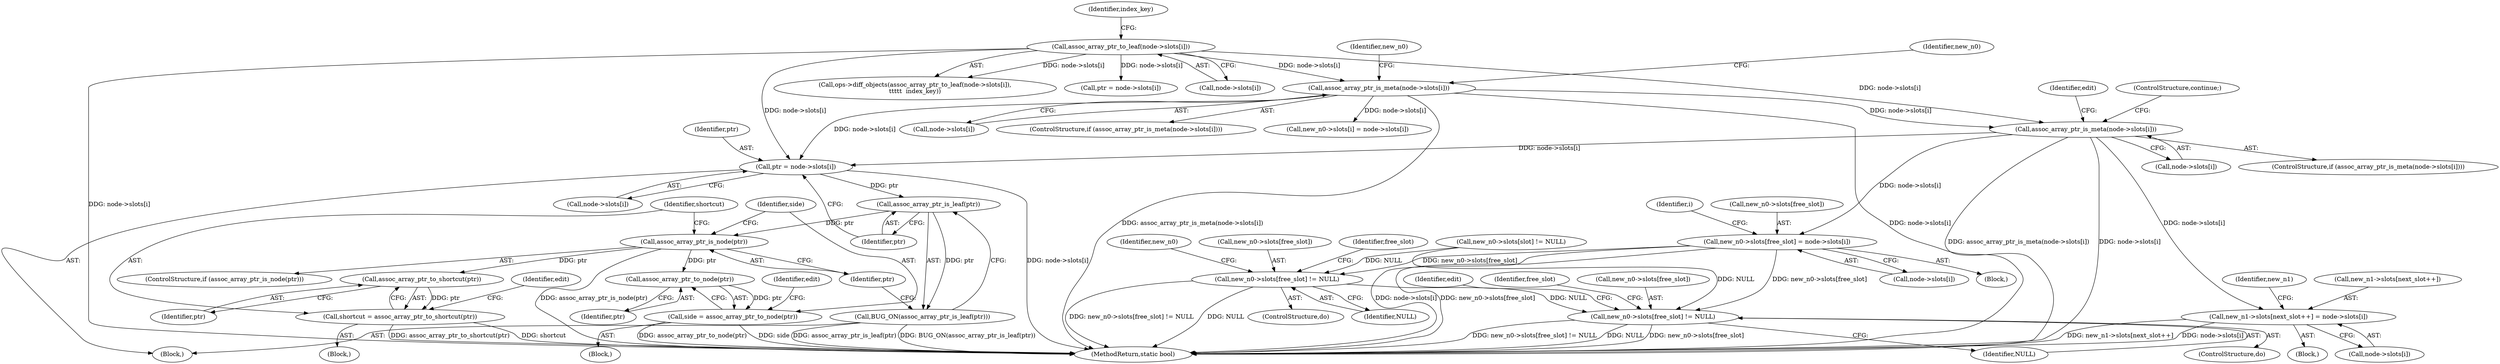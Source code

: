 digraph "0_linux_8d4a2ec1e0b41b0cf9a0c5cd4511da7f8e4f3de2@array" {
"1000605" [label="(Call,assoc_array_ptr_is_meta(node->slots[i]))"];
"1001020" [label="(Call,assoc_array_ptr_to_leaf(node->slots[i]))"];
"1000546" [label="(Call,assoc_array_ptr_is_meta(node->slots[i]))"];
"1000621" [label="(Call,new_n1->slots[next_slot++] = node->slots[i])"];
"1000650" [label="(Call,new_n0->slots[free_slot] = node->slots[i])"];
"1000643" [label="(Call,new_n0->slots[free_slot] != NULL)"];
"1000678" [label="(Call,new_n0->slots[free_slot] != NULL)"];
"1000747" [label="(Call,ptr = node->slots[i])"];
"1000755" [label="(Call,assoc_array_ptr_is_leaf(ptr))"];
"1000754" [label="(Call,BUG_ON(assoc_array_ptr_is_leaf(ptr)))"];
"1000758" [label="(Call,assoc_array_ptr_is_node(ptr))"];
"1000763" [label="(Call,assoc_array_ptr_to_node(ptr))"];
"1000761" [label="(Call,side = assoc_array_ptr_to_node(ptr))"];
"1000779" [label="(Call,assoc_array_ptr_to_shortcut(ptr))"];
"1000777" [label="(Call,shortcut = assoc_array_ptr_to_shortcut(ptr))"];
"1001019" [label="(Call,ops->diff_objects(assoc_array_ptr_to_leaf(node->slots[i]),\n\t\t\t\t\t  index_key))"];
"1000572" [label="(Call,new_n0->slots[slot] != NULL)"];
"1000653" [label="(Identifier,new_n0)"];
"1000778" [label="(Identifier,shortcut)"];
"1000639" [label="(ControlStructure,do)"];
"1000687" [label="(Identifier,edit)"];
"1000677" [label="(Identifier,free_slot)"];
"1000755" [label="(Call,assoc_array_ptr_is_leaf(ptr))"];
"1000616" [label="(Identifier,edit)"];
"1000760" [label="(Block,)"];
"1000545" [label="(ControlStructure,if (assoc_array_ptr_is_meta(node->slots[i])))"];
"1000635" [label="(Identifier,new_n1)"];
"1000638" [label="(Block,)"];
"1000606" [label="(Call,node->slots[i])"];
"1000758" [label="(Call,assoc_array_ptr_is_node(ptr))"];
"1000684" [label="(Identifier,NULL)"];
"1000656" [label="(Call,node->slots[i])"];
"1000762" [label="(Identifier,side)"];
"1000650" [label="(Call,new_n0->slots[free_slot] = node->slots[i])"];
"1000678" [label="(Call,new_n0->slots[free_slot] != NULL)"];
"1000679" [label="(Call,new_n0->slots[free_slot])"];
"1000754" [label="(Call,BUG_ON(assoc_array_ptr_is_leaf(ptr)))"];
"1000552" [label="(Call,new_n0->slots[i] = node->slots[i])"];
"1001204" [label="(Call,ptr = node->slots[i])"];
"1000628" [label="(Call,node->slots[i])"];
"1000674" [label="(ControlStructure,do)"];
"1000555" [label="(Identifier,new_n0)"];
"1000746" [label="(Block,)"];
"1000761" [label="(Call,side = assoc_array_ptr_to_node(ptr))"];
"1000759" [label="(Identifier,ptr)"];
"1000602" [label="(Identifier,i)"];
"1000649" [label="(Identifier,NULL)"];
"1000757" [label="(ControlStructure,if (assoc_array_ptr_is_node(ptr)))"];
"1000777" [label="(Call,shortcut = assoc_array_ptr_to_shortcut(ptr))"];
"1000622" [label="(Call,new_n1->slots[next_slot++])"];
"1000651" [label="(Call,new_n0->slots[free_slot])"];
"1000643" [label="(Call,new_n0->slots[free_slot] != NULL)"];
"1000546" [label="(Call,assoc_array_ptr_is_meta(node->slots[i]))"];
"1000644" [label="(Call,new_n0->slots[free_slot])"];
"1000779" [label="(Call,assoc_array_ptr_to_shortcut(ptr))"];
"1000768" [label="(Identifier,edit)"];
"1000776" [label="(Block,)"];
"1000567" [label="(Identifier,new_n0)"];
"1000749" [label="(Call,node->slots[i])"];
"1000547" [label="(Call,node->slots[i])"];
"1000780" [label="(Identifier,ptr)"];
"1000784" [label="(Identifier,edit)"];
"1000604" [label="(ControlStructure,if (assoc_array_ptr_is_meta(node->slots[i])))"];
"1000620" [label="(Block,)"];
"1001251" [label="(MethodReturn,static bool)"];
"1000642" [label="(Identifier,free_slot)"];
"1001020" [label="(Call,assoc_array_ptr_to_leaf(node->slots[i]))"];
"1000756" [label="(Identifier,ptr)"];
"1000747" [label="(Call,ptr = node->slots[i])"];
"1000763" [label="(Call,assoc_array_ptr_to_node(ptr))"];
"1000605" [label="(Call,assoc_array_ptr_is_meta(node->slots[i]))"];
"1000621" [label="(Call,new_n1->slots[next_slot++] = node->slots[i])"];
"1001021" [label="(Call,node->slots[i])"];
"1000748" [label="(Identifier,ptr)"];
"1000611" [label="(ControlStructure,continue;)"];
"1000764" [label="(Identifier,ptr)"];
"1001026" [label="(Identifier,index_key)"];
"1000605" -> "1000604"  [label="AST: "];
"1000605" -> "1000606"  [label="CFG: "];
"1000606" -> "1000605"  [label="AST: "];
"1000611" -> "1000605"  [label="CFG: "];
"1000616" -> "1000605"  [label="CFG: "];
"1000605" -> "1001251"  [label="DDG: assoc_array_ptr_is_meta(node->slots[i])"];
"1000605" -> "1001251"  [label="DDG: node->slots[i]"];
"1001020" -> "1000605"  [label="DDG: node->slots[i]"];
"1000546" -> "1000605"  [label="DDG: node->slots[i]"];
"1000605" -> "1000621"  [label="DDG: node->slots[i]"];
"1000605" -> "1000650"  [label="DDG: node->slots[i]"];
"1000605" -> "1000747"  [label="DDG: node->slots[i]"];
"1001020" -> "1001019"  [label="AST: "];
"1001020" -> "1001021"  [label="CFG: "];
"1001021" -> "1001020"  [label="AST: "];
"1001026" -> "1001020"  [label="CFG: "];
"1001020" -> "1001251"  [label="DDG: node->slots[i]"];
"1001020" -> "1000546"  [label="DDG: node->slots[i]"];
"1001020" -> "1000747"  [label="DDG: node->slots[i]"];
"1001020" -> "1001019"  [label="DDG: node->slots[i]"];
"1001020" -> "1001204"  [label="DDG: node->slots[i]"];
"1000546" -> "1000545"  [label="AST: "];
"1000546" -> "1000547"  [label="CFG: "];
"1000547" -> "1000546"  [label="AST: "];
"1000555" -> "1000546"  [label="CFG: "];
"1000567" -> "1000546"  [label="CFG: "];
"1000546" -> "1001251"  [label="DDG: assoc_array_ptr_is_meta(node->slots[i])"];
"1000546" -> "1001251"  [label="DDG: node->slots[i]"];
"1000546" -> "1000552"  [label="DDG: node->slots[i]"];
"1000546" -> "1000747"  [label="DDG: node->slots[i]"];
"1000621" -> "1000620"  [label="AST: "];
"1000621" -> "1000628"  [label="CFG: "];
"1000622" -> "1000621"  [label="AST: "];
"1000628" -> "1000621"  [label="AST: "];
"1000635" -> "1000621"  [label="CFG: "];
"1000621" -> "1001251"  [label="DDG: new_n1->slots[next_slot++]"];
"1000621" -> "1001251"  [label="DDG: node->slots[i]"];
"1000650" -> "1000638"  [label="AST: "];
"1000650" -> "1000656"  [label="CFG: "];
"1000651" -> "1000650"  [label="AST: "];
"1000656" -> "1000650"  [label="AST: "];
"1000602" -> "1000650"  [label="CFG: "];
"1000650" -> "1001251"  [label="DDG: node->slots[i]"];
"1000650" -> "1001251"  [label="DDG: new_n0->slots[free_slot]"];
"1000650" -> "1000643"  [label="DDG: new_n0->slots[free_slot]"];
"1000650" -> "1000678"  [label="DDG: new_n0->slots[free_slot]"];
"1000643" -> "1000639"  [label="AST: "];
"1000643" -> "1000649"  [label="CFG: "];
"1000644" -> "1000643"  [label="AST: "];
"1000649" -> "1000643"  [label="AST: "];
"1000642" -> "1000643"  [label="CFG: "];
"1000653" -> "1000643"  [label="CFG: "];
"1000643" -> "1001251"  [label="DDG: new_n0->slots[free_slot] != NULL"];
"1000643" -> "1001251"  [label="DDG: NULL"];
"1000572" -> "1000643"  [label="DDG: NULL"];
"1000643" -> "1000678"  [label="DDG: NULL"];
"1000678" -> "1000674"  [label="AST: "];
"1000678" -> "1000684"  [label="CFG: "];
"1000679" -> "1000678"  [label="AST: "];
"1000684" -> "1000678"  [label="AST: "];
"1000677" -> "1000678"  [label="CFG: "];
"1000687" -> "1000678"  [label="CFG: "];
"1000678" -> "1001251"  [label="DDG: new_n0->slots[free_slot] != NULL"];
"1000678" -> "1001251"  [label="DDG: NULL"];
"1000678" -> "1001251"  [label="DDG: new_n0->slots[free_slot]"];
"1000572" -> "1000678"  [label="DDG: NULL"];
"1000747" -> "1000746"  [label="AST: "];
"1000747" -> "1000749"  [label="CFG: "];
"1000748" -> "1000747"  [label="AST: "];
"1000749" -> "1000747"  [label="AST: "];
"1000756" -> "1000747"  [label="CFG: "];
"1000747" -> "1001251"  [label="DDG: node->slots[i]"];
"1000747" -> "1000755"  [label="DDG: ptr"];
"1000755" -> "1000754"  [label="AST: "];
"1000755" -> "1000756"  [label="CFG: "];
"1000756" -> "1000755"  [label="AST: "];
"1000754" -> "1000755"  [label="CFG: "];
"1000755" -> "1000754"  [label="DDG: ptr"];
"1000755" -> "1000758"  [label="DDG: ptr"];
"1000754" -> "1000746"  [label="AST: "];
"1000759" -> "1000754"  [label="CFG: "];
"1000754" -> "1001251"  [label="DDG: BUG_ON(assoc_array_ptr_is_leaf(ptr))"];
"1000754" -> "1001251"  [label="DDG: assoc_array_ptr_is_leaf(ptr)"];
"1000758" -> "1000757"  [label="AST: "];
"1000758" -> "1000759"  [label="CFG: "];
"1000759" -> "1000758"  [label="AST: "];
"1000762" -> "1000758"  [label="CFG: "];
"1000778" -> "1000758"  [label="CFG: "];
"1000758" -> "1001251"  [label="DDG: assoc_array_ptr_is_node(ptr)"];
"1000758" -> "1000763"  [label="DDG: ptr"];
"1000758" -> "1000779"  [label="DDG: ptr"];
"1000763" -> "1000761"  [label="AST: "];
"1000763" -> "1000764"  [label="CFG: "];
"1000764" -> "1000763"  [label="AST: "];
"1000761" -> "1000763"  [label="CFG: "];
"1000763" -> "1000761"  [label="DDG: ptr"];
"1000761" -> "1000760"  [label="AST: "];
"1000762" -> "1000761"  [label="AST: "];
"1000768" -> "1000761"  [label="CFG: "];
"1000761" -> "1001251"  [label="DDG: side"];
"1000761" -> "1001251"  [label="DDG: assoc_array_ptr_to_node(ptr)"];
"1000779" -> "1000777"  [label="AST: "];
"1000779" -> "1000780"  [label="CFG: "];
"1000780" -> "1000779"  [label="AST: "];
"1000777" -> "1000779"  [label="CFG: "];
"1000779" -> "1000777"  [label="DDG: ptr"];
"1000777" -> "1000776"  [label="AST: "];
"1000778" -> "1000777"  [label="AST: "];
"1000784" -> "1000777"  [label="CFG: "];
"1000777" -> "1001251"  [label="DDG: shortcut"];
"1000777" -> "1001251"  [label="DDG: assoc_array_ptr_to_shortcut(ptr)"];
}
